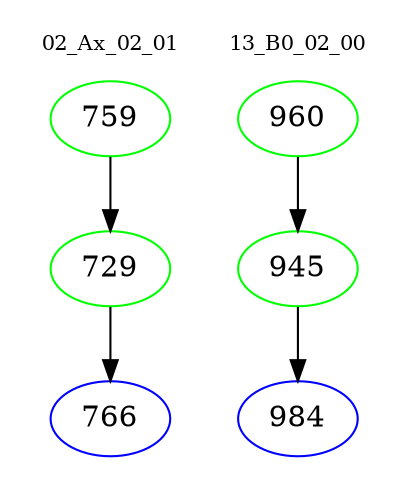 digraph{
subgraph cluster_0 {
color = white
label = "02_Ax_02_01";
fontsize=10;
T0_759 [label="759", color="green"]
T0_759 -> T0_729 [color="black"]
T0_729 [label="729", color="green"]
T0_729 -> T0_766 [color="black"]
T0_766 [label="766", color="blue"]
}
subgraph cluster_1 {
color = white
label = "13_B0_02_00";
fontsize=10;
T1_960 [label="960", color="green"]
T1_960 -> T1_945 [color="black"]
T1_945 [label="945", color="green"]
T1_945 -> T1_984 [color="black"]
T1_984 [label="984", color="blue"]
}
}
